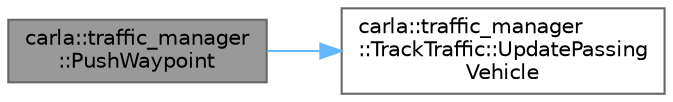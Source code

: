 digraph "carla::traffic_manager::PushWaypoint"
{
 // INTERACTIVE_SVG=YES
 // LATEX_PDF_SIZE
  bgcolor="transparent";
  edge [fontname=Helvetica,fontsize=10,labelfontname=Helvetica,labelfontsize=10];
  node [fontname=Helvetica,fontsize=10,shape=box,height=0.2,width=0.4];
  rankdir="LR";
  Node1 [id="Node000001",label="carla::traffic_manager\l::PushWaypoint",height=0.2,width=0.4,color="gray40", fillcolor="grey60", style="filled", fontcolor="black",tooltip=" "];
  Node1 -> Node2 [id="edge1_Node000001_Node000002",color="steelblue1",style="solid",tooltip=" "];
  Node2 [id="Node000002",label="carla::traffic_manager\l::TrackTraffic::UpdatePassing\lVehicle",height=0.2,width=0.4,color="grey40", fillcolor="white", style="filled",URL="$d2/d36/classcarla_1_1traffic__manager_1_1TrackTraffic.html#a00e9170a04217225fce8d48a596f31a6",tooltip="Methods to update, remove and retrieve vehicles passing through a waypoint."];
}
